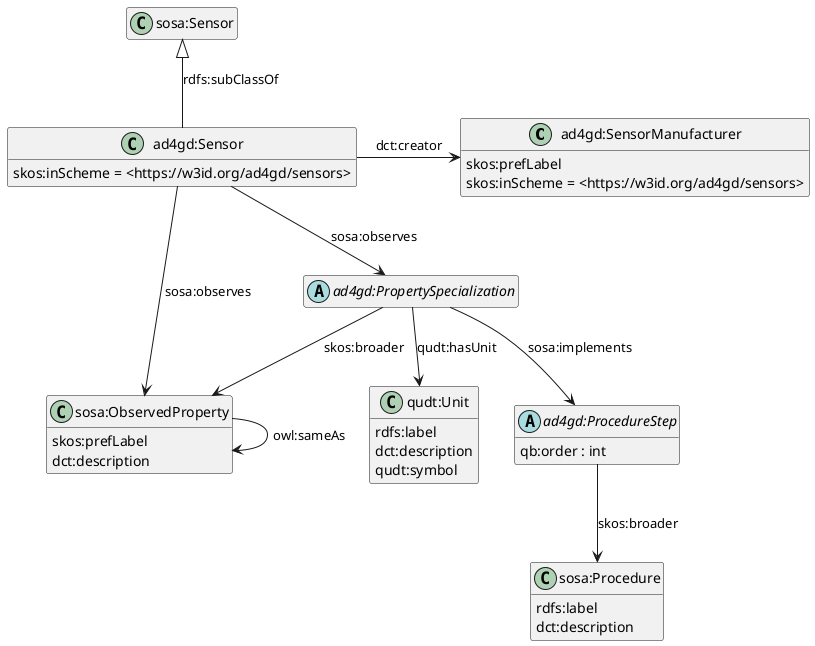 @startuml
hide empty members

class "ad4gd:SensorManufacturer" {
    skos:prefLabel
    skos:inScheme = <https://w3id.org/ad4gd/sensors>
}
class "ad4gd:Sensor" {
    skos:inScheme = <https://w3id.org/ad4gd/sensors>
}
abstract "ad4gd:PropertySpecialization" {
}
class "sosa:ObservedProperty" {
    skos:prefLabel
    dct:description
}
class "qudt:Unit" {
    rdfs:label
    dct:description
    qudt:symbol
}
class "sosa:Procedure" {
    rdfs:label
    dct:description
}
abstract "ad4gd:ProcedureStep" {
    qb:order : int
}

"sosa:Sensor" <|-- "ad4gd:Sensor" : "rdfs:subClassOf"
"ad4gd:Sensor" -> "ad4gd:SensorManufacturer" : "dct:creator"
"ad4gd:Sensor" --> "sosa:ObservedProperty" : "sosa:observes"
"ad4gd:Sensor" --> "ad4gd:PropertySpecialization" : "sosa:observes"
"ad4gd:PropertySpecialization" --> "ad4gd:ProcedureStep" : "sosa:implements"
"ad4gd:PropertySpecialization" --> "sosa:ObservedProperty" : "skos:broader"
"ad4gd:PropertySpecialization" --> "qudt:Unit" : "qudt:hasUnit"
"ad4gd:ProcedureStep" --> "sosa:Procedure" : "skos:broader"
"sosa:ObservedProperty" -> "sosa:ObservedProperty" : owl:sameAs
@enduml

